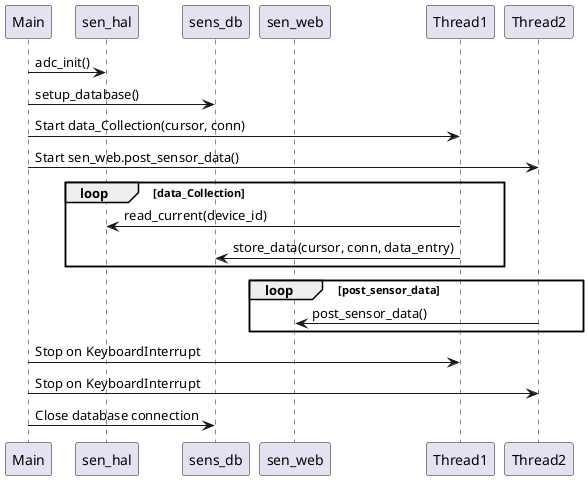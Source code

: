@startuml
participant Main
participant sen_hal
participant sens_db
participant sen_web

Main -> sen_hal: adc_init()
Main -> sens_db: setup_database()
Main -> Thread1: Start data_Collection(cursor, conn)
Main -> Thread2: Start sen_web.post_sensor_data()

loop data_Collection
    Thread1 -> sen_hal: read_current(device_id)
    Thread1 -> sens_db: store_data(cursor, conn, data_entry)
end

loop post_sensor_data
    Thread2 -> sen_web: post_sensor_data()
end

Main -> Thread1: Stop on KeyboardInterrupt
Main -> Thread2: Stop on KeyboardInterrupt
Main -> sens_db: Close database connection
@enduml